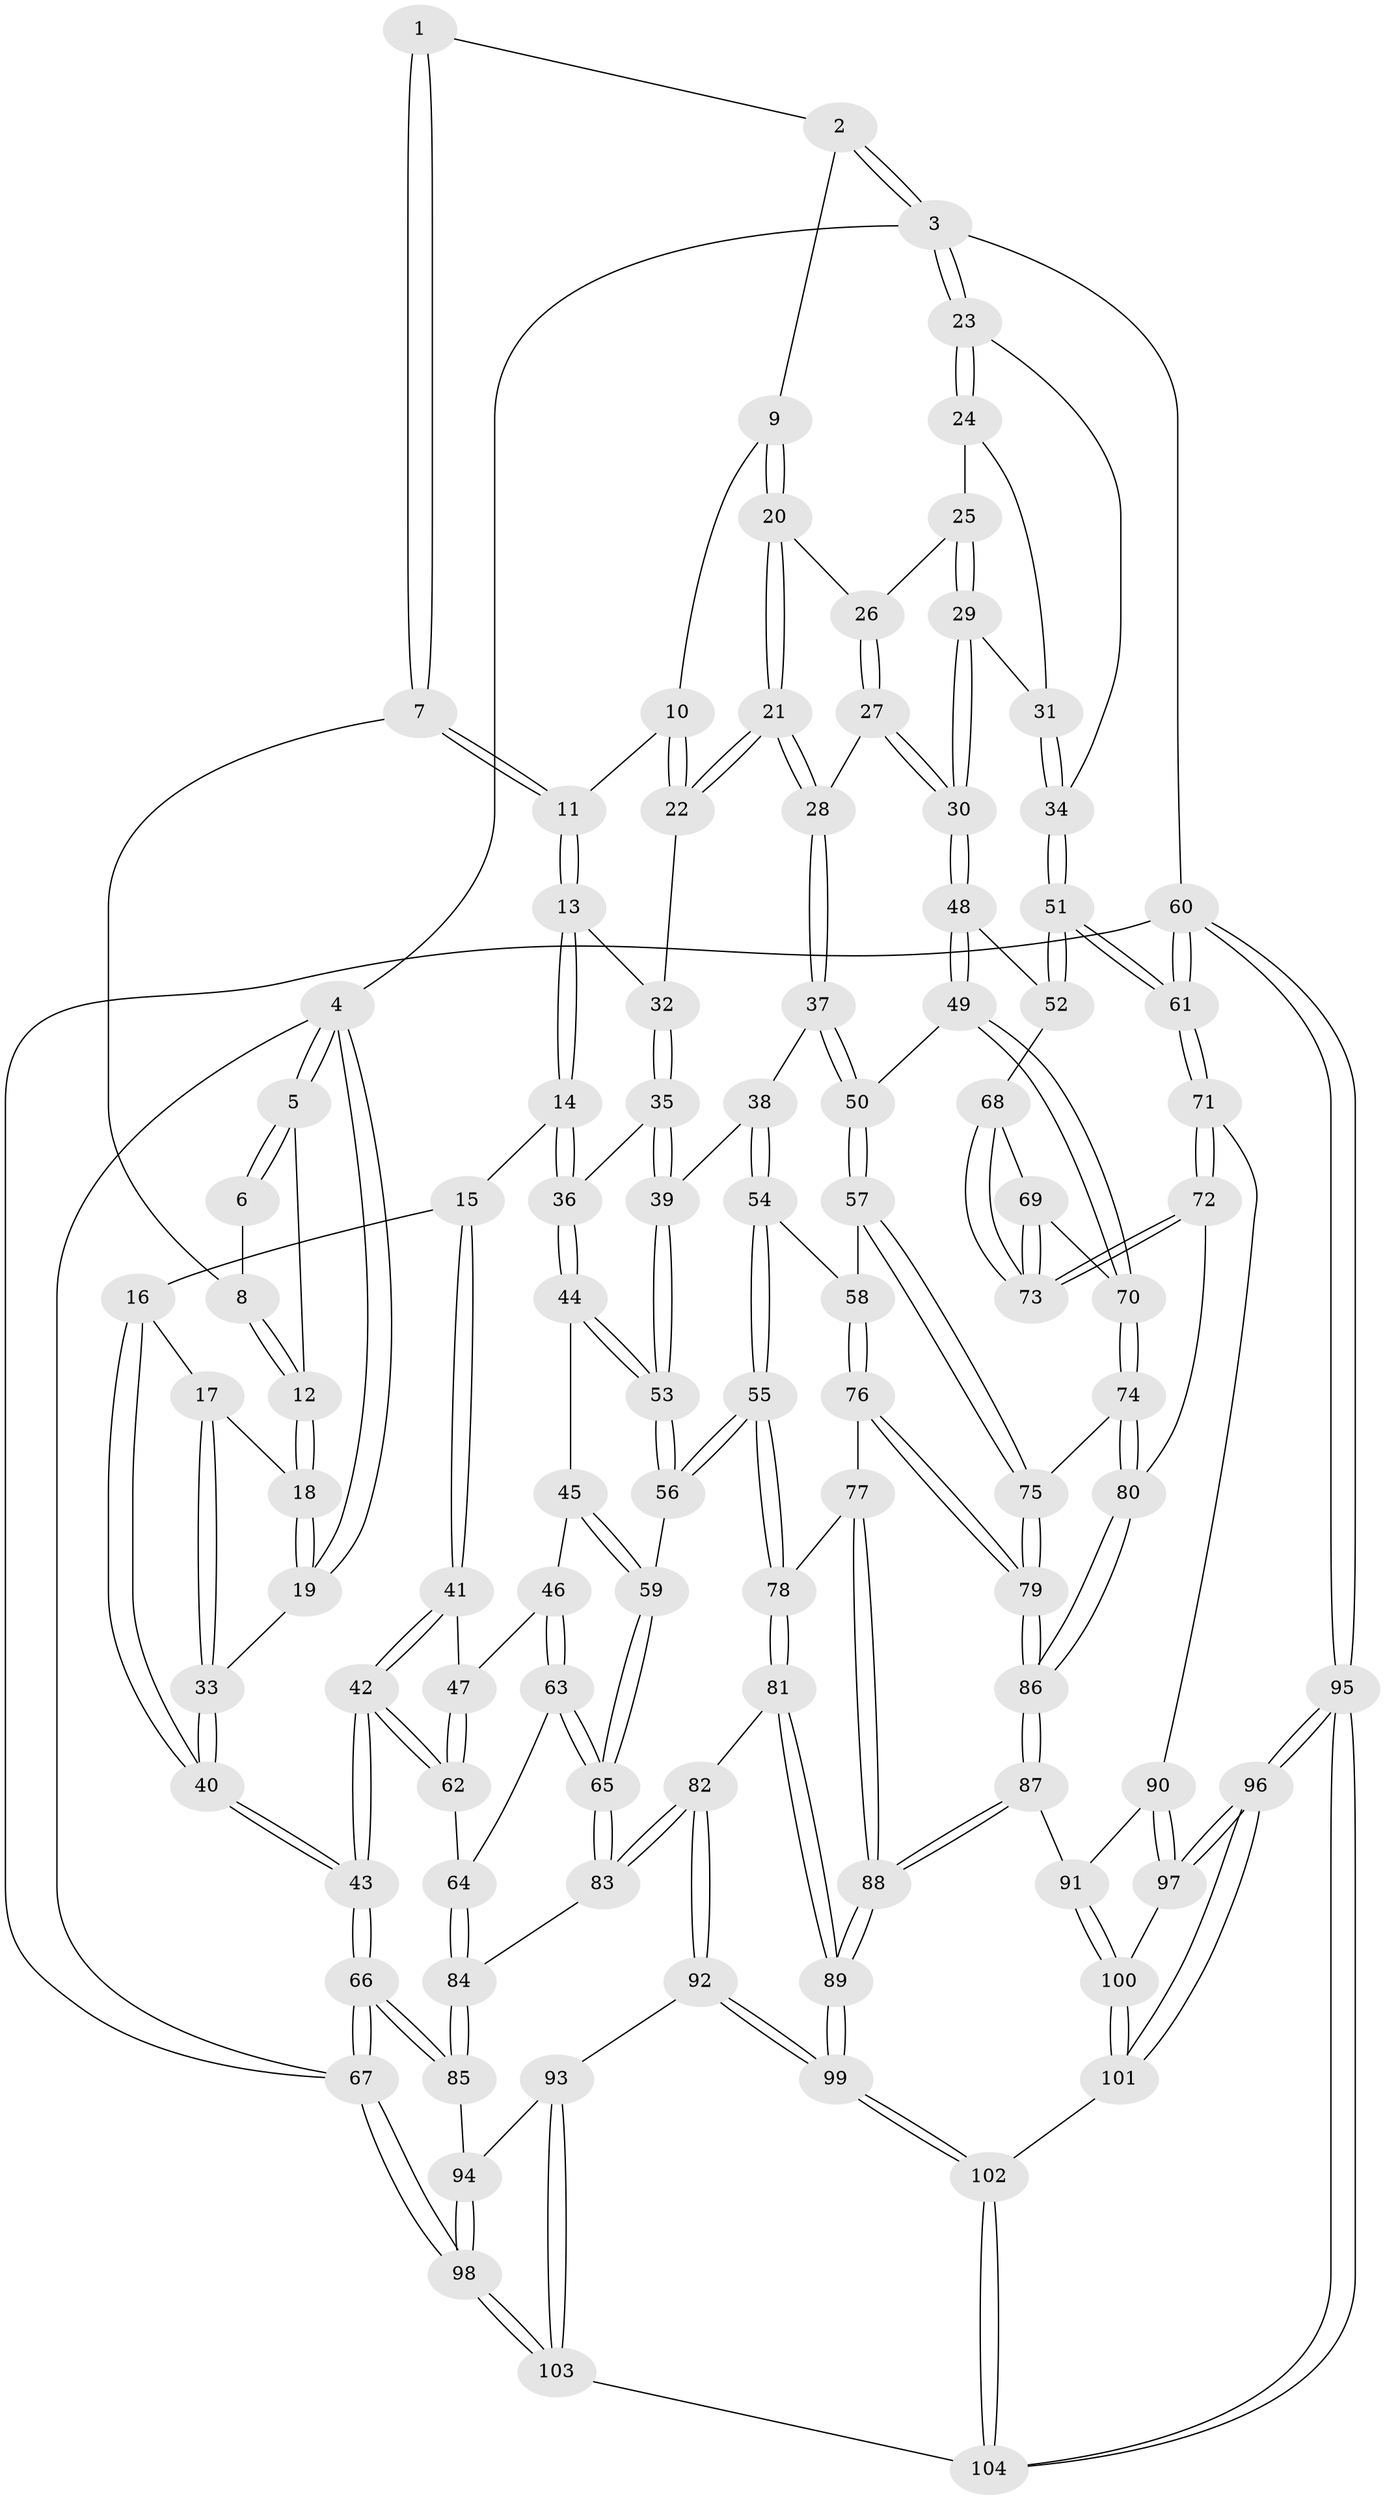 // Generated by graph-tools (version 1.1) at 2025/17/03/09/25 04:17:03]
// undirected, 104 vertices, 257 edges
graph export_dot {
graph [start="1"]
  node [color=gray90,style=filled];
  1 [pos="+0.3147718743237335+0"];
  2 [pos="+0.6654576927873693+0"];
  3 [pos="+1+0"];
  4 [pos="+0+0"];
  5 [pos="+0+0"];
  6 [pos="+0.1470797071130581+0"];
  7 [pos="+0.3134168597202711+0"];
  8 [pos="+0.13371670309227962+0.058250810169546606"];
  9 [pos="+0.6588240659391372+0"];
  10 [pos="+0.4751541346701752+0.06391108351639072"];
  11 [pos="+0.32929173693785524+0.05500869090736232"];
  12 [pos="+0.12242465294870719+0.07383496300554254"];
  13 [pos="+0.3169323507793537+0.12677939480531972"];
  14 [pos="+0.20478727056970245+0.19459162940876804"];
  15 [pos="+0.1600508661184831+0.18888100963992893"];
  16 [pos="+0.12897154838622701+0.17376911818263005"];
  17 [pos="+0.11985743753956704+0.15585815279231074"];
  18 [pos="+0.11683755762647753+0.08919773391242687"];
  19 [pos="+0+0"];
  20 [pos="+0.6593067898588556+0"];
  21 [pos="+0.5692995212226374+0.22050364666820774"];
  22 [pos="+0.5067911205202247+0.19537271770464945"];
  23 [pos="+1+0"];
  24 [pos="+0.8722190981525733+0.07366273365507546"];
  25 [pos="+0.7629171118894925+0.08309292714782991"];
  26 [pos="+0.7628014011975474+0.08300340821886747"];
  27 [pos="+0.6603217215202206+0.23853913762002782"];
  28 [pos="+0.5737748491162716+0.2295229970472198"];
  29 [pos="+0.8389341979879176+0.2559776190889956"];
  30 [pos="+0.8284479730346749+0.3136067578867384"];
  31 [pos="+0.8952261023047943+0.1972590581214721"];
  32 [pos="+0.3827272897279228+0.19077197516761923"];
  33 [pos="+0+0"];
  34 [pos="+1+0"];
  35 [pos="+0.3769901363418263+0.2995543950921554"];
  36 [pos="+0.24973463353671552+0.3341208174693268"];
  37 [pos="+0.5486806983319484+0.3313511250186842"];
  38 [pos="+0.5154908705058258+0.352491394667867"];
  39 [pos="+0.4276026574268747+0.3605190055759608"];
  40 [pos="+0+0.37923793514565424"];
  41 [pos="+0.12808792844931335+0.285275024808713"];
  42 [pos="+0+0.39791186803567624"];
  43 [pos="+0+0.38163613292949133"];
  44 [pos="+0.2459367130961601+0.3468284347894396"];
  45 [pos="+0.21836565165915003+0.376276328608098"];
  46 [pos="+0.15734328904930842+0.3950420093487756"];
  47 [pos="+0.13405654076061393+0.39168862298895146"];
  48 [pos="+0.8416013226302945+0.35468683385260646"];
  49 [pos="+0.7710183787244298+0.42148123388812647"];
  50 [pos="+0.6856508604924635+0.4485810338024008"];
  51 [pos="+1+0.40344133898285844"];
  52 [pos="+0.9489816301649966+0.3922255835105849"];
  53 [pos="+0.37447722520307397+0.4454636061554039"];
  54 [pos="+0.5101953375853229+0.5049723308752324"];
  55 [pos="+0.4018154445314144+0.5577892952280454"];
  56 [pos="+0.36876995905769877+0.5142265623057702"];
  57 [pos="+0.6649565481202667+0.48138259484030477"];
  58 [pos="+0.5789031774108396+0.5211890449904039"];
  59 [pos="+0.2717684537266891+0.5077244071940296"];
  60 [pos="+1+1"];
  61 [pos="+1+0.7307802670350771"];
  62 [pos="+0+0.4282821196183077"];
  63 [pos="+0.18801151274178063+0.5495526727519254"];
  64 [pos="+0.09632612698911772+0.5495245149301919"];
  65 [pos="+0.19236874252744243+0.5514338732591316"];
  66 [pos="+0+0.7715982704089798"];
  67 [pos="+0+1"];
  68 [pos="+0.9255990764731427+0.4758585463310702"];
  69 [pos="+0.8402282728591565+0.5732721181761183"];
  70 [pos="+0.8038554277401417+0.5588825248103292"];
  71 [pos="+0.95827774086305+0.7148274373294823"];
  72 [pos="+0.9444688180240653+0.6999782908596882"];
  73 [pos="+0.9049632677500278+0.6192866377164985"];
  74 [pos="+0.7872639876218219+0.5844810228165072"];
  75 [pos="+0.688861058397283+0.6108812488045179"];
  76 [pos="+0.5716254738352037+0.6850782089002245"];
  77 [pos="+0.48316214565318466+0.6926086828080392"];
  78 [pos="+0.40544729220262976+0.6672147294507842"];
  79 [pos="+0.6543769611859095+0.7140078516131839"];
  80 [pos="+0.7972390669617745+0.6512616050388483"];
  81 [pos="+0.32676606155233945+0.7293613969149761"];
  82 [pos="+0.28226939244211063+0.7498590887932696"];
  83 [pos="+0.23617898439815355+0.7190541192165696"];
  84 [pos="+0.04481514725149354+0.7110202501399979"];
  85 [pos="+0+0.7337024860078105"];
  86 [pos="+0.6692982108845473+0.7325778963712806"];
  87 [pos="+0.6864244807093614+0.7756896694659242"];
  88 [pos="+0.5165574044332405+0.9054217903394035"];
  89 [pos="+0.5080958537315311+0.92169014196866"];
  90 [pos="+0.8910847083337132+0.765583890933029"];
  91 [pos="+0.6895046611109498+0.7782504017108696"];
  92 [pos="+0.26531702413327585+0.8346239543970791"];
  93 [pos="+0.2525647914160177+0.8609042070745995"];
  94 [pos="+0.10945849418803598+0.856706658750225"];
  95 [pos="+1+1"];
  96 [pos="+0.991026235721822+1"];
  97 [pos="+0.8691994100200673+0.8725302579339508"];
  98 [pos="+0+1"];
  99 [pos="+0.5032659099525394+0.9472935389272517"];
  100 [pos="+0.7226609318415405+0.8820845001068154"];
  101 [pos="+0.7225859463764677+0.8862205942932536"];
  102 [pos="+0.515649594892739+1"];
  103 [pos="+0.23037493064543751+1"];
  104 [pos="+0.5063087809396872+1"];
  1 -- 2;
  1 -- 7;
  1 -- 7;
  2 -- 3;
  2 -- 3;
  2 -- 9;
  3 -- 4;
  3 -- 23;
  3 -- 23;
  3 -- 60;
  4 -- 5;
  4 -- 5;
  4 -- 19;
  4 -- 19;
  4 -- 67;
  5 -- 6;
  5 -- 6;
  5 -- 12;
  6 -- 8;
  7 -- 8;
  7 -- 11;
  7 -- 11;
  8 -- 12;
  8 -- 12;
  9 -- 10;
  9 -- 20;
  9 -- 20;
  10 -- 11;
  10 -- 22;
  10 -- 22;
  11 -- 13;
  11 -- 13;
  12 -- 18;
  12 -- 18;
  13 -- 14;
  13 -- 14;
  13 -- 32;
  14 -- 15;
  14 -- 36;
  14 -- 36;
  15 -- 16;
  15 -- 41;
  15 -- 41;
  16 -- 17;
  16 -- 40;
  16 -- 40;
  17 -- 18;
  17 -- 33;
  17 -- 33;
  18 -- 19;
  18 -- 19;
  19 -- 33;
  20 -- 21;
  20 -- 21;
  20 -- 26;
  21 -- 22;
  21 -- 22;
  21 -- 28;
  21 -- 28;
  22 -- 32;
  23 -- 24;
  23 -- 24;
  23 -- 34;
  24 -- 25;
  24 -- 31;
  25 -- 26;
  25 -- 29;
  25 -- 29;
  26 -- 27;
  26 -- 27;
  27 -- 28;
  27 -- 30;
  27 -- 30;
  28 -- 37;
  28 -- 37;
  29 -- 30;
  29 -- 30;
  29 -- 31;
  30 -- 48;
  30 -- 48;
  31 -- 34;
  31 -- 34;
  32 -- 35;
  32 -- 35;
  33 -- 40;
  33 -- 40;
  34 -- 51;
  34 -- 51;
  35 -- 36;
  35 -- 39;
  35 -- 39;
  36 -- 44;
  36 -- 44;
  37 -- 38;
  37 -- 50;
  37 -- 50;
  38 -- 39;
  38 -- 54;
  38 -- 54;
  39 -- 53;
  39 -- 53;
  40 -- 43;
  40 -- 43;
  41 -- 42;
  41 -- 42;
  41 -- 47;
  42 -- 43;
  42 -- 43;
  42 -- 62;
  42 -- 62;
  43 -- 66;
  43 -- 66;
  44 -- 45;
  44 -- 53;
  44 -- 53;
  45 -- 46;
  45 -- 59;
  45 -- 59;
  46 -- 47;
  46 -- 63;
  46 -- 63;
  47 -- 62;
  47 -- 62;
  48 -- 49;
  48 -- 49;
  48 -- 52;
  49 -- 50;
  49 -- 70;
  49 -- 70;
  50 -- 57;
  50 -- 57;
  51 -- 52;
  51 -- 52;
  51 -- 61;
  51 -- 61;
  52 -- 68;
  53 -- 56;
  53 -- 56;
  54 -- 55;
  54 -- 55;
  54 -- 58;
  55 -- 56;
  55 -- 56;
  55 -- 78;
  55 -- 78;
  56 -- 59;
  57 -- 58;
  57 -- 75;
  57 -- 75;
  58 -- 76;
  58 -- 76;
  59 -- 65;
  59 -- 65;
  60 -- 61;
  60 -- 61;
  60 -- 95;
  60 -- 95;
  60 -- 67;
  61 -- 71;
  61 -- 71;
  62 -- 64;
  63 -- 64;
  63 -- 65;
  63 -- 65;
  64 -- 84;
  64 -- 84;
  65 -- 83;
  65 -- 83;
  66 -- 67;
  66 -- 67;
  66 -- 85;
  66 -- 85;
  67 -- 98;
  67 -- 98;
  68 -- 69;
  68 -- 73;
  68 -- 73;
  69 -- 70;
  69 -- 73;
  69 -- 73;
  70 -- 74;
  70 -- 74;
  71 -- 72;
  71 -- 72;
  71 -- 90;
  72 -- 73;
  72 -- 73;
  72 -- 80;
  74 -- 75;
  74 -- 80;
  74 -- 80;
  75 -- 79;
  75 -- 79;
  76 -- 77;
  76 -- 79;
  76 -- 79;
  77 -- 78;
  77 -- 88;
  77 -- 88;
  78 -- 81;
  78 -- 81;
  79 -- 86;
  79 -- 86;
  80 -- 86;
  80 -- 86;
  81 -- 82;
  81 -- 89;
  81 -- 89;
  82 -- 83;
  82 -- 83;
  82 -- 92;
  82 -- 92;
  83 -- 84;
  84 -- 85;
  84 -- 85;
  85 -- 94;
  86 -- 87;
  86 -- 87;
  87 -- 88;
  87 -- 88;
  87 -- 91;
  88 -- 89;
  88 -- 89;
  89 -- 99;
  89 -- 99;
  90 -- 91;
  90 -- 97;
  90 -- 97;
  91 -- 100;
  91 -- 100;
  92 -- 93;
  92 -- 99;
  92 -- 99;
  93 -- 94;
  93 -- 103;
  93 -- 103;
  94 -- 98;
  94 -- 98;
  95 -- 96;
  95 -- 96;
  95 -- 104;
  95 -- 104;
  96 -- 97;
  96 -- 97;
  96 -- 101;
  96 -- 101;
  97 -- 100;
  98 -- 103;
  98 -- 103;
  99 -- 102;
  99 -- 102;
  100 -- 101;
  100 -- 101;
  101 -- 102;
  102 -- 104;
  102 -- 104;
  103 -- 104;
}

